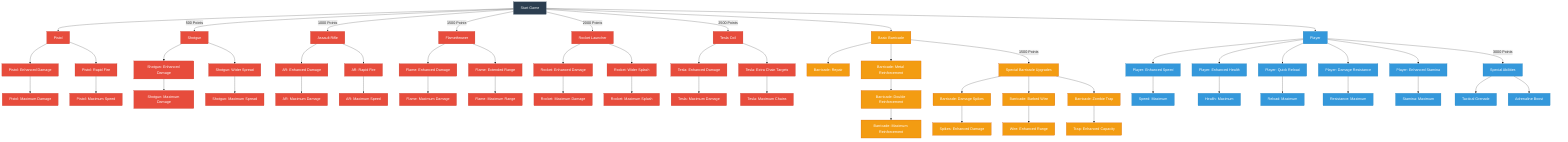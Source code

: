 graph TD
    START[Start Game] --> PISTOL[Pistol]
    START --> BBASIC[Basic Barricade]
    START --> PLAYER[Player]
    
    %% Weapon Upgrade Paths - All Available from Start
    PISTOL --> PISTOL_DMG[Pistol: Enhanced Damage]
    PISTOL --> PISTOL_SPEED[Pistol: Rapid Fire]
    PISTOL_DMG --> PISTOL_DMG2[Pistol: Maximum Damage]
    PISTOL_SPEED --> PISTOL_SPEED2[Pistol: Maximum Speed]
    
    SHOTGUN[Shotgun] --> SHOTGUN_DMG[Shotgun: Enhanced Damage]
    SHOTGUN --> SHOTGUN_SPREAD[Shotgun: Wider Spread]
    SHOTGUN_DMG --> SHOTGUN_DMG2[Shotgun: Maximum Damage]
    SHOTGUN_SPREAD --> SHOTGUN_SPREAD2[Shotgun: Maximum Spread]
    
    ASSAULT[Assault Rifle] --> ASSAULT_DMG[AR: Enhanced Damage]
    ASSAULT --> ASSAULT_SPEED[AR: Rapid Fire]
    ASSAULT_DMG --> ASSAULT_DMG2[AR: Maximum Damage]
    ASSAULT_SPEED --> ASSAULT_SPEED2[AR: Maximum Speed]
    
    FLAME[Flamethrower] --> FLAME_DMG[Flame: Enhanced Damage]
    FLAME --> FLAME_RANGE[Flame: Extended Range]
    FLAME_DMG --> FLAME_DMG2[Flame: Maximum Damage]
    FLAME_RANGE --> FLAME_RANGE2[Flame: Maximum Range]
    
    ROCKET[Rocket Launcher] --> ROCKET_DMG[Rocket: Enhanced Damage]
    ROCKET --> ROCKET_SPLASH[Rocket: Wider Splash]
    ROCKET_DMG --> ROCKET_DMG2[Rocket: Maximum Damage]
    ROCKET_SPLASH --> ROCKET_SPLASH2[Rocket: Maximum Splash]
    
    TESLA[Tesla Coil] --> TESLA_DMG[Tesla: Enhanced Damage]
    TESLA --> TESLA_CHAIN[Tesla: Extra Chain Targets]
    TESLA_DMG --> TESLA_DMG2[Tesla: Maximum Damage]
    TESLA_CHAIN --> TESLA_CHAIN2[Tesla: Maximum Chains]
    
    %% Unlock paths with costs
    START -->|500 Points| SHOTGUN
    START -->|1000 Points| ASSAULT
    START -->|1500 Points| FLAME
    START -->|2000 Points| ROCKET
    START -->|2500 Points| TESLA
    
    %% Barricade Upgrade Paths
    BBASIC --> BHEAL[Barricade: Repair]
    BBASIC --> BREINFORCE[Barricade: Metal Reinforcement]
    BREINFORCE --> BREINFORCE2[Barricade: Double Reinforcement]
    BREINFORCE2 --> BREINFORCE3[Barricade: Maximum Reinforcement]
    
    BBASIC -->|1500 Points| BSPECIAL[Special Barricade Upgrades]
    BSPECIAL --> BSPIKES[Barricade: Damage Spikes]
    BSPECIAL --> BWIRE[Barricade: Barbed Wire]
    BSPECIAL --> BTRAP[Barricade: Zombie Trap]
    
    BSPIKES --> BSPIKES2[Spikes: Enhanced Damage]
    BWIRE --> BWIRE2[Wire: Enhanced Range]
    BTRAP --> BTRAP2[Trap: Enhanced Capacity]
    
    %% Player Upgrades
    PLAYER --> PSPEED[Player: Enhanced Speed]
    PLAYER --> PHEALTH[Player: Enhanced Health]
    PLAYER --> PRELOAD[Player: Quick Reload]
    PLAYER --> PRESIST[Player: Damage Resistance]
    PLAYER --> PSTAMINA[Player: Enhanced Stamina]
    
    PSPEED --> PSPEED2[Speed: Maximum]
    PHEALTH --> PHEALTH2[Health: Maximum]
    PRELOAD --> PRELOAD2[Reload: Maximum]
    PRESIST --> PRESIST2[Resistance: Maximum]
    PSTAMINA --> PSTAMINA2[Stamina: Maximum]
    
    PLAYER -->|3000 Points| PSPECIAL[Special Abilities]
    PSPECIAL --> PGRENADE[Tactical Grenade]
    PSPECIAL --> PBOOST[Adrenaline Boost]
    
    classDef default fill:#2C3E50,stroke:#34495E,color:#ECF0F1
    classDef weapon fill:#E74C3C,stroke:#C0392B,color:white
    classDef barricade fill:#F39C12,stroke:#D35400,color:white
    classDef player fill:#3498DB,stroke:#2980B9,color:white
    
    class PISTOL,SHOTGUN,ASSAULT,FLAME,ROCKET,TESLA,PISTOL_DMG,PISTOL_SPEED,PISTOL_DMG2,PISTOL_SPEED2,SHOTGUN_DMG,SHOTGUN_SPREAD,SHOTGUN_DMG2,SHOTGUN_SPREAD2,ASSAULT_DMG,ASSAULT_SPEED,ASSAULT_DMG2,ASSAULT_SPEED2,FLAME_DMG,FLAME_RANGE,FLAME_DMG2,FLAME_RANGE2,ROCKET_DMG,ROCKET_SPLASH,ROCKET_DMG2,ROCKET_SPLASH2,TESLA_DMG,TESLA_CHAIN,TESLA_DMG2,TESLA_CHAIN2 weapon
    
    class BBASIC,BHEAL,BREINFORCE,BREINFORCE2,BREINFORCE3,BSPECIAL,BSPIKES,BWIRE,BTRAP,BSPIKES2,BWIRE2,BTRAP2 barricade
    
    class PLAYER,PSPEED,PHEALTH,PRELOAD,PRESIST,PSTAMINA,PSPEED2,PHEALTH2,PRELOAD2,PRESIST2,PSTAMINA2,PSPECIAL,PGRENADE,PBOOST player